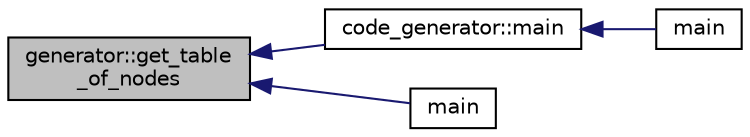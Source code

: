 digraph "generator::get_table_of_nodes"
{
  edge [fontname="Helvetica",fontsize="10",labelfontname="Helvetica",labelfontsize="10"];
  node [fontname="Helvetica",fontsize="10",shape=record];
  rankdir="LR";
  Node9339 [label="generator::get_table\l_of_nodes",height=0.2,width=0.4,color="black", fillcolor="grey75", style="filled", fontcolor="black"];
  Node9339 -> Node9340 [dir="back",color="midnightblue",fontsize="10",style="solid",fontname="Helvetica"];
  Node9340 [label="code_generator::main",height=0.2,width=0.4,color="black", fillcolor="white", style="filled",URL="$db/d37/classcode__generator.html#ab3cf3a306e4032c2b471ac95321c599f"];
  Node9340 -> Node9341 [dir="back",color="midnightblue",fontsize="10",style="solid",fontname="Helvetica"];
  Node9341 [label="main",height=0.2,width=0.4,color="black", fillcolor="white", style="filled",URL="$d4/d4f/codes_8_c.html#a217dbf8b442f20279ea00b898af96f52"];
  Node9339 -> Node9342 [dir="back",color="midnightblue",fontsize="10",style="solid",fontname="Helvetica"];
  Node9342 [label="main",height=0.2,width=0.4,color="black", fillcolor="white", style="filled",URL="$da/dd5/subspace__orbits__main_8_c.html#a217dbf8b442f20279ea00b898af96f52"];
}
